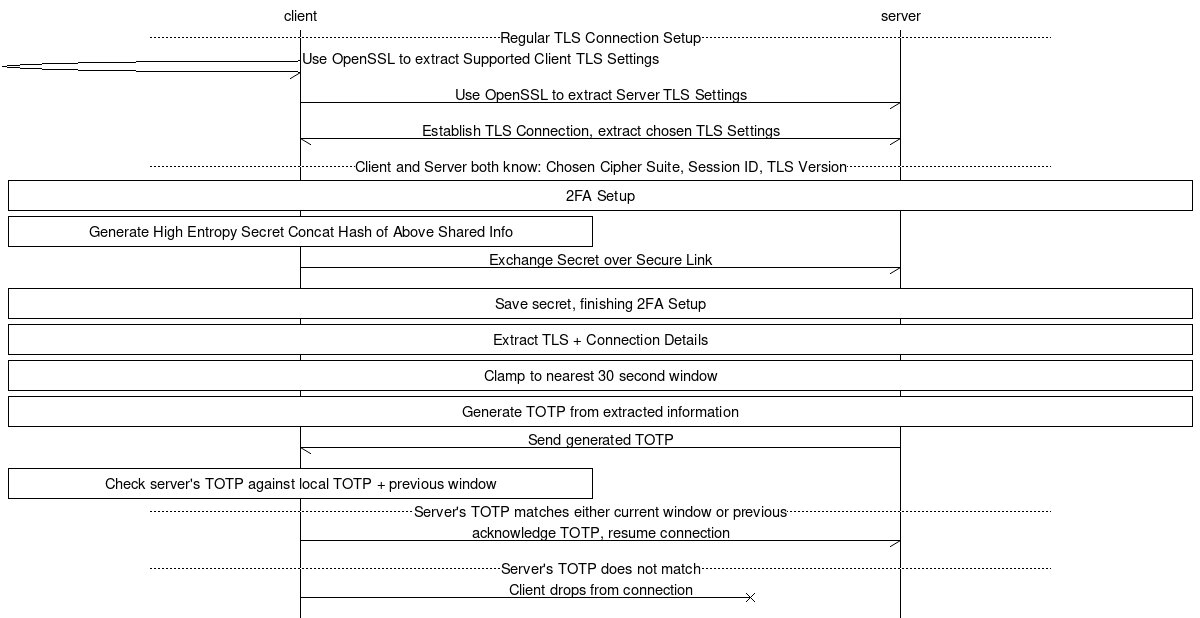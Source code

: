 # MSC for proposed 2FA Process
msc
{
 	hscale = "2";

	client,server;
	--- [ label = "Regular TLS Connection Setup" ];
	client -> client [ label = "Use OpenSSL to extract Supported Client TLS Settings" ];
	client -> server [ label = "Use OpenSSL to extract Server TLS Settings" ];
	client <-> server [ label = "Establish TLS Connection, extract chosen TLS Settings" ];
	--- [ label = "Client and Server both know: Chosen Cipher Suite, Session ID, TLS Version" ];
	client box server [ label = "2FA Setup" ];
	client box client [ label = "Generate High Entropy Secret Concat Hash of Above Shared Info" ];
	client -> server [ label = "Exchange Secret over Secure Link" ];
	client box server [ label = "Save secret, finishing 2FA Setup" ];
	client box server [ label = "Extract TLS + Connection Details" ];
	client box server [ label = "Clamp to nearest 30 second window" ];
	client box server [ label = "Generate TOTP from extracted information" ];
	server -> client [ label = "Send generated TOTP" ];
	client box client [ label = "Check server's TOTP against local TOTP + previous window" ];
	--- [ label = "Server's TOTP matches either current window or previous"];
	client -> server [ label = "acknowledge TOTP, resume connection" ];
	--- [ label = "Server's TOTP does not match" ];
	client -X server [ label = "Client drops from connection" ];
}
